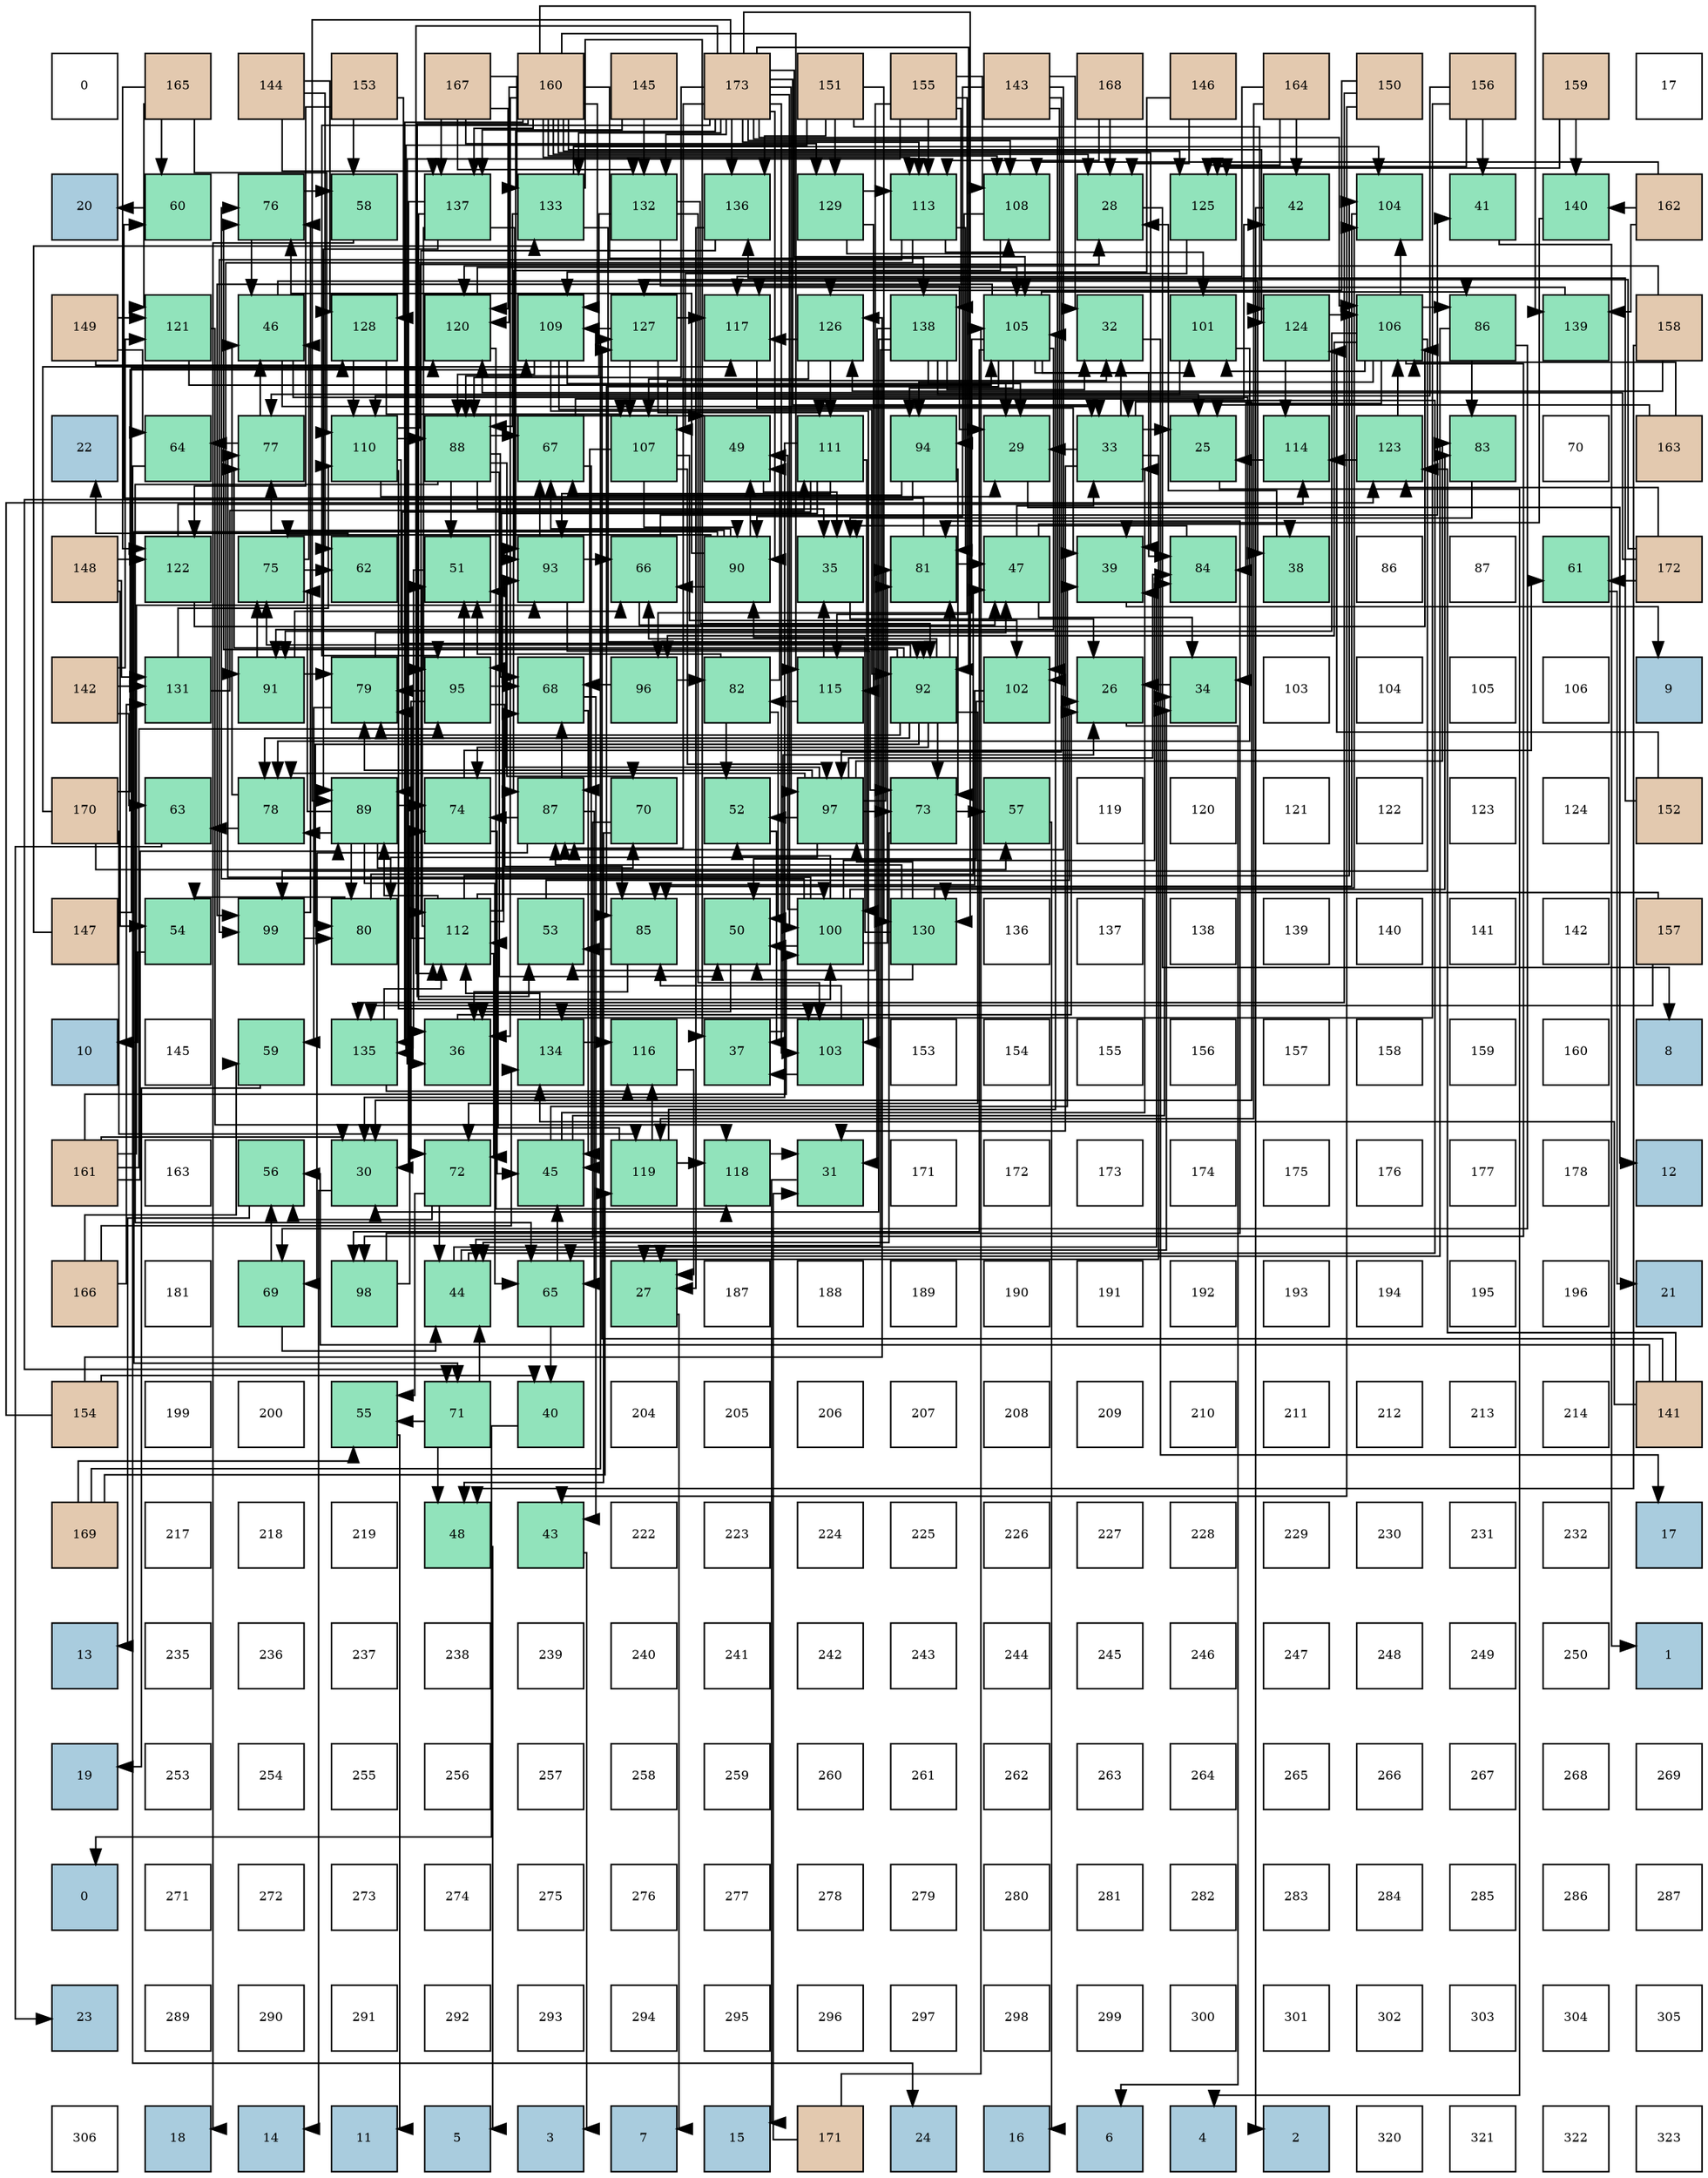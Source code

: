 digraph layout{
 rankdir=TB;
 splines=ortho;
 node [style=filled shape=square fixedsize=true width=0.6];
0[label="0", fontsize=8, fillcolor="#ffffff"];
1[label="165", fontsize=8, fillcolor="#e3c9af"];
2[label="144", fontsize=8, fillcolor="#e3c9af"];
3[label="153", fontsize=8, fillcolor="#e3c9af"];
4[label="167", fontsize=8, fillcolor="#e3c9af"];
5[label="160", fontsize=8, fillcolor="#e3c9af"];
6[label="145", fontsize=8, fillcolor="#e3c9af"];
7[label="173", fontsize=8, fillcolor="#e3c9af"];
8[label="151", fontsize=8, fillcolor="#e3c9af"];
9[label="155", fontsize=8, fillcolor="#e3c9af"];
10[label="143", fontsize=8, fillcolor="#e3c9af"];
11[label="168", fontsize=8, fillcolor="#e3c9af"];
12[label="146", fontsize=8, fillcolor="#e3c9af"];
13[label="164", fontsize=8, fillcolor="#e3c9af"];
14[label="150", fontsize=8, fillcolor="#e3c9af"];
15[label="156", fontsize=8, fillcolor="#e3c9af"];
16[label="159", fontsize=8, fillcolor="#e3c9af"];
17[label="17", fontsize=8, fillcolor="#ffffff"];
18[label="20", fontsize=8, fillcolor="#a9ccde"];
19[label="60", fontsize=8, fillcolor="#91e3bb"];
20[label="76", fontsize=8, fillcolor="#91e3bb"];
21[label="58", fontsize=8, fillcolor="#91e3bb"];
22[label="137", fontsize=8, fillcolor="#91e3bb"];
23[label="133", fontsize=8, fillcolor="#91e3bb"];
24[label="132", fontsize=8, fillcolor="#91e3bb"];
25[label="136", fontsize=8, fillcolor="#91e3bb"];
26[label="129", fontsize=8, fillcolor="#91e3bb"];
27[label="113", fontsize=8, fillcolor="#91e3bb"];
28[label="108", fontsize=8, fillcolor="#91e3bb"];
29[label="28", fontsize=8, fillcolor="#91e3bb"];
30[label="125", fontsize=8, fillcolor="#91e3bb"];
31[label="42", fontsize=8, fillcolor="#91e3bb"];
32[label="104", fontsize=8, fillcolor="#91e3bb"];
33[label="41", fontsize=8, fillcolor="#91e3bb"];
34[label="140", fontsize=8, fillcolor="#91e3bb"];
35[label="162", fontsize=8, fillcolor="#e3c9af"];
36[label="149", fontsize=8, fillcolor="#e3c9af"];
37[label="121", fontsize=8, fillcolor="#91e3bb"];
38[label="46", fontsize=8, fillcolor="#91e3bb"];
39[label="128", fontsize=8, fillcolor="#91e3bb"];
40[label="120", fontsize=8, fillcolor="#91e3bb"];
41[label="109", fontsize=8, fillcolor="#91e3bb"];
42[label="127", fontsize=8, fillcolor="#91e3bb"];
43[label="117", fontsize=8, fillcolor="#91e3bb"];
44[label="126", fontsize=8, fillcolor="#91e3bb"];
45[label="138", fontsize=8, fillcolor="#91e3bb"];
46[label="105", fontsize=8, fillcolor="#91e3bb"];
47[label="32", fontsize=8, fillcolor="#91e3bb"];
48[label="101", fontsize=8, fillcolor="#91e3bb"];
49[label="124", fontsize=8, fillcolor="#91e3bb"];
50[label="106", fontsize=8, fillcolor="#91e3bb"];
51[label="86", fontsize=8, fillcolor="#91e3bb"];
52[label="139", fontsize=8, fillcolor="#91e3bb"];
53[label="158", fontsize=8, fillcolor="#e3c9af"];
54[label="22", fontsize=8, fillcolor="#a9ccde"];
55[label="64", fontsize=8, fillcolor="#91e3bb"];
56[label="77", fontsize=8, fillcolor="#91e3bb"];
57[label="110", fontsize=8, fillcolor="#91e3bb"];
58[label="88", fontsize=8, fillcolor="#91e3bb"];
59[label="67", fontsize=8, fillcolor="#91e3bb"];
60[label="107", fontsize=8, fillcolor="#91e3bb"];
61[label="49", fontsize=8, fillcolor="#91e3bb"];
62[label="111", fontsize=8, fillcolor="#91e3bb"];
63[label="94", fontsize=8, fillcolor="#91e3bb"];
64[label="29", fontsize=8, fillcolor="#91e3bb"];
65[label="33", fontsize=8, fillcolor="#91e3bb"];
66[label="25", fontsize=8, fillcolor="#91e3bb"];
67[label="114", fontsize=8, fillcolor="#91e3bb"];
68[label="123", fontsize=8, fillcolor="#91e3bb"];
69[label="83", fontsize=8, fillcolor="#91e3bb"];
70[label="70", fontsize=8, fillcolor="#ffffff"];
71[label="163", fontsize=8, fillcolor="#e3c9af"];
72[label="148", fontsize=8, fillcolor="#e3c9af"];
73[label="122", fontsize=8, fillcolor="#91e3bb"];
74[label="75", fontsize=8, fillcolor="#91e3bb"];
75[label="62", fontsize=8, fillcolor="#91e3bb"];
76[label="51", fontsize=8, fillcolor="#91e3bb"];
77[label="93", fontsize=8, fillcolor="#91e3bb"];
78[label="66", fontsize=8, fillcolor="#91e3bb"];
79[label="90", fontsize=8, fillcolor="#91e3bb"];
80[label="35", fontsize=8, fillcolor="#91e3bb"];
81[label="81", fontsize=8, fillcolor="#91e3bb"];
82[label="47", fontsize=8, fillcolor="#91e3bb"];
83[label="39", fontsize=8, fillcolor="#91e3bb"];
84[label="84", fontsize=8, fillcolor="#91e3bb"];
85[label="38", fontsize=8, fillcolor="#91e3bb"];
86[label="86", fontsize=8, fillcolor="#ffffff"];
87[label="87", fontsize=8, fillcolor="#ffffff"];
88[label="61", fontsize=8, fillcolor="#91e3bb"];
89[label="172", fontsize=8, fillcolor="#e3c9af"];
90[label="142", fontsize=8, fillcolor="#e3c9af"];
91[label="131", fontsize=8, fillcolor="#91e3bb"];
92[label="91", fontsize=8, fillcolor="#91e3bb"];
93[label="79", fontsize=8, fillcolor="#91e3bb"];
94[label="95", fontsize=8, fillcolor="#91e3bb"];
95[label="68", fontsize=8, fillcolor="#91e3bb"];
96[label="96", fontsize=8, fillcolor="#91e3bb"];
97[label="82", fontsize=8, fillcolor="#91e3bb"];
98[label="115", fontsize=8, fillcolor="#91e3bb"];
99[label="92", fontsize=8, fillcolor="#91e3bb"];
100[label="102", fontsize=8, fillcolor="#91e3bb"];
101[label="26", fontsize=8, fillcolor="#91e3bb"];
102[label="34", fontsize=8, fillcolor="#91e3bb"];
103[label="103", fontsize=8, fillcolor="#ffffff"];
104[label="104", fontsize=8, fillcolor="#ffffff"];
105[label="105", fontsize=8, fillcolor="#ffffff"];
106[label="106", fontsize=8, fillcolor="#ffffff"];
107[label="9", fontsize=8, fillcolor="#a9ccde"];
108[label="170", fontsize=8, fillcolor="#e3c9af"];
109[label="63", fontsize=8, fillcolor="#91e3bb"];
110[label="78", fontsize=8, fillcolor="#91e3bb"];
111[label="89", fontsize=8, fillcolor="#91e3bb"];
112[label="74", fontsize=8, fillcolor="#91e3bb"];
113[label="87", fontsize=8, fillcolor="#91e3bb"];
114[label="70", fontsize=8, fillcolor="#91e3bb"];
115[label="52", fontsize=8, fillcolor="#91e3bb"];
116[label="97", fontsize=8, fillcolor="#91e3bb"];
117[label="73", fontsize=8, fillcolor="#91e3bb"];
118[label="57", fontsize=8, fillcolor="#91e3bb"];
119[label="119", fontsize=8, fillcolor="#ffffff"];
120[label="120", fontsize=8, fillcolor="#ffffff"];
121[label="121", fontsize=8, fillcolor="#ffffff"];
122[label="122", fontsize=8, fillcolor="#ffffff"];
123[label="123", fontsize=8, fillcolor="#ffffff"];
124[label="124", fontsize=8, fillcolor="#ffffff"];
125[label="152", fontsize=8, fillcolor="#e3c9af"];
126[label="147", fontsize=8, fillcolor="#e3c9af"];
127[label="54", fontsize=8, fillcolor="#91e3bb"];
128[label="99", fontsize=8, fillcolor="#91e3bb"];
129[label="80", fontsize=8, fillcolor="#91e3bb"];
130[label="112", fontsize=8, fillcolor="#91e3bb"];
131[label="53", fontsize=8, fillcolor="#91e3bb"];
132[label="85", fontsize=8, fillcolor="#91e3bb"];
133[label="50", fontsize=8, fillcolor="#91e3bb"];
134[label="100", fontsize=8, fillcolor="#91e3bb"];
135[label="130", fontsize=8, fillcolor="#91e3bb"];
136[label="136", fontsize=8, fillcolor="#ffffff"];
137[label="137", fontsize=8, fillcolor="#ffffff"];
138[label="138", fontsize=8, fillcolor="#ffffff"];
139[label="139", fontsize=8, fillcolor="#ffffff"];
140[label="140", fontsize=8, fillcolor="#ffffff"];
141[label="141", fontsize=8, fillcolor="#ffffff"];
142[label="142", fontsize=8, fillcolor="#ffffff"];
143[label="157", fontsize=8, fillcolor="#e3c9af"];
144[label="10", fontsize=8, fillcolor="#a9ccde"];
145[label="145", fontsize=8, fillcolor="#ffffff"];
146[label="59", fontsize=8, fillcolor="#91e3bb"];
147[label="135", fontsize=8, fillcolor="#91e3bb"];
148[label="36", fontsize=8, fillcolor="#91e3bb"];
149[label="134", fontsize=8, fillcolor="#91e3bb"];
150[label="116", fontsize=8, fillcolor="#91e3bb"];
151[label="37", fontsize=8, fillcolor="#91e3bb"];
152[label="103", fontsize=8, fillcolor="#91e3bb"];
153[label="153", fontsize=8, fillcolor="#ffffff"];
154[label="154", fontsize=8, fillcolor="#ffffff"];
155[label="155", fontsize=8, fillcolor="#ffffff"];
156[label="156", fontsize=8, fillcolor="#ffffff"];
157[label="157", fontsize=8, fillcolor="#ffffff"];
158[label="158", fontsize=8, fillcolor="#ffffff"];
159[label="159", fontsize=8, fillcolor="#ffffff"];
160[label="160", fontsize=8, fillcolor="#ffffff"];
161[label="8", fontsize=8, fillcolor="#a9ccde"];
162[label="161", fontsize=8, fillcolor="#e3c9af"];
163[label="163", fontsize=8, fillcolor="#ffffff"];
164[label="56", fontsize=8, fillcolor="#91e3bb"];
165[label="30", fontsize=8, fillcolor="#91e3bb"];
166[label="72", fontsize=8, fillcolor="#91e3bb"];
167[label="45", fontsize=8, fillcolor="#91e3bb"];
168[label="119", fontsize=8, fillcolor="#91e3bb"];
169[label="118", fontsize=8, fillcolor="#91e3bb"];
170[label="31", fontsize=8, fillcolor="#91e3bb"];
171[label="171", fontsize=8, fillcolor="#ffffff"];
172[label="172", fontsize=8, fillcolor="#ffffff"];
173[label="173", fontsize=8, fillcolor="#ffffff"];
174[label="174", fontsize=8, fillcolor="#ffffff"];
175[label="175", fontsize=8, fillcolor="#ffffff"];
176[label="176", fontsize=8, fillcolor="#ffffff"];
177[label="177", fontsize=8, fillcolor="#ffffff"];
178[label="178", fontsize=8, fillcolor="#ffffff"];
179[label="12", fontsize=8, fillcolor="#a9ccde"];
180[label="166", fontsize=8, fillcolor="#e3c9af"];
181[label="181", fontsize=8, fillcolor="#ffffff"];
182[label="69", fontsize=8, fillcolor="#91e3bb"];
183[label="98", fontsize=8, fillcolor="#91e3bb"];
184[label="44", fontsize=8, fillcolor="#91e3bb"];
185[label="65", fontsize=8, fillcolor="#91e3bb"];
186[label="27", fontsize=8, fillcolor="#91e3bb"];
187[label="187", fontsize=8, fillcolor="#ffffff"];
188[label="188", fontsize=8, fillcolor="#ffffff"];
189[label="189", fontsize=8, fillcolor="#ffffff"];
190[label="190", fontsize=8, fillcolor="#ffffff"];
191[label="191", fontsize=8, fillcolor="#ffffff"];
192[label="192", fontsize=8, fillcolor="#ffffff"];
193[label="193", fontsize=8, fillcolor="#ffffff"];
194[label="194", fontsize=8, fillcolor="#ffffff"];
195[label="195", fontsize=8, fillcolor="#ffffff"];
196[label="196", fontsize=8, fillcolor="#ffffff"];
197[label="21", fontsize=8, fillcolor="#a9ccde"];
198[label="154", fontsize=8, fillcolor="#e3c9af"];
199[label="199", fontsize=8, fillcolor="#ffffff"];
200[label="200", fontsize=8, fillcolor="#ffffff"];
201[label="55", fontsize=8, fillcolor="#91e3bb"];
202[label="71", fontsize=8, fillcolor="#91e3bb"];
203[label="40", fontsize=8, fillcolor="#91e3bb"];
204[label="204", fontsize=8, fillcolor="#ffffff"];
205[label="205", fontsize=8, fillcolor="#ffffff"];
206[label="206", fontsize=8, fillcolor="#ffffff"];
207[label="207", fontsize=8, fillcolor="#ffffff"];
208[label="208", fontsize=8, fillcolor="#ffffff"];
209[label="209", fontsize=8, fillcolor="#ffffff"];
210[label="210", fontsize=8, fillcolor="#ffffff"];
211[label="211", fontsize=8, fillcolor="#ffffff"];
212[label="212", fontsize=8, fillcolor="#ffffff"];
213[label="213", fontsize=8, fillcolor="#ffffff"];
214[label="214", fontsize=8, fillcolor="#ffffff"];
215[label="141", fontsize=8, fillcolor="#e3c9af"];
216[label="169", fontsize=8, fillcolor="#e3c9af"];
217[label="217", fontsize=8, fillcolor="#ffffff"];
218[label="218", fontsize=8, fillcolor="#ffffff"];
219[label="219", fontsize=8, fillcolor="#ffffff"];
220[label="48", fontsize=8, fillcolor="#91e3bb"];
221[label="43", fontsize=8, fillcolor="#91e3bb"];
222[label="222", fontsize=8, fillcolor="#ffffff"];
223[label="223", fontsize=8, fillcolor="#ffffff"];
224[label="224", fontsize=8, fillcolor="#ffffff"];
225[label="225", fontsize=8, fillcolor="#ffffff"];
226[label="226", fontsize=8, fillcolor="#ffffff"];
227[label="227", fontsize=8, fillcolor="#ffffff"];
228[label="228", fontsize=8, fillcolor="#ffffff"];
229[label="229", fontsize=8, fillcolor="#ffffff"];
230[label="230", fontsize=8, fillcolor="#ffffff"];
231[label="231", fontsize=8, fillcolor="#ffffff"];
232[label="232", fontsize=8, fillcolor="#ffffff"];
233[label="17", fontsize=8, fillcolor="#a9ccde"];
234[label="13", fontsize=8, fillcolor="#a9ccde"];
235[label="235", fontsize=8, fillcolor="#ffffff"];
236[label="236", fontsize=8, fillcolor="#ffffff"];
237[label="237", fontsize=8, fillcolor="#ffffff"];
238[label="238", fontsize=8, fillcolor="#ffffff"];
239[label="239", fontsize=8, fillcolor="#ffffff"];
240[label="240", fontsize=8, fillcolor="#ffffff"];
241[label="241", fontsize=8, fillcolor="#ffffff"];
242[label="242", fontsize=8, fillcolor="#ffffff"];
243[label="243", fontsize=8, fillcolor="#ffffff"];
244[label="244", fontsize=8, fillcolor="#ffffff"];
245[label="245", fontsize=8, fillcolor="#ffffff"];
246[label="246", fontsize=8, fillcolor="#ffffff"];
247[label="247", fontsize=8, fillcolor="#ffffff"];
248[label="248", fontsize=8, fillcolor="#ffffff"];
249[label="249", fontsize=8, fillcolor="#ffffff"];
250[label="250", fontsize=8, fillcolor="#ffffff"];
251[label="1", fontsize=8, fillcolor="#a9ccde"];
252[label="19", fontsize=8, fillcolor="#a9ccde"];
253[label="253", fontsize=8, fillcolor="#ffffff"];
254[label="254", fontsize=8, fillcolor="#ffffff"];
255[label="255", fontsize=8, fillcolor="#ffffff"];
256[label="256", fontsize=8, fillcolor="#ffffff"];
257[label="257", fontsize=8, fillcolor="#ffffff"];
258[label="258", fontsize=8, fillcolor="#ffffff"];
259[label="259", fontsize=8, fillcolor="#ffffff"];
260[label="260", fontsize=8, fillcolor="#ffffff"];
261[label="261", fontsize=8, fillcolor="#ffffff"];
262[label="262", fontsize=8, fillcolor="#ffffff"];
263[label="263", fontsize=8, fillcolor="#ffffff"];
264[label="264", fontsize=8, fillcolor="#ffffff"];
265[label="265", fontsize=8, fillcolor="#ffffff"];
266[label="266", fontsize=8, fillcolor="#ffffff"];
267[label="267", fontsize=8, fillcolor="#ffffff"];
268[label="268", fontsize=8, fillcolor="#ffffff"];
269[label="269", fontsize=8, fillcolor="#ffffff"];
270[label="0", fontsize=8, fillcolor="#a9ccde"];
271[label="271", fontsize=8, fillcolor="#ffffff"];
272[label="272", fontsize=8, fillcolor="#ffffff"];
273[label="273", fontsize=8, fillcolor="#ffffff"];
274[label="274", fontsize=8, fillcolor="#ffffff"];
275[label="275", fontsize=8, fillcolor="#ffffff"];
276[label="276", fontsize=8, fillcolor="#ffffff"];
277[label="277", fontsize=8, fillcolor="#ffffff"];
278[label="278", fontsize=8, fillcolor="#ffffff"];
279[label="279", fontsize=8, fillcolor="#ffffff"];
280[label="280", fontsize=8, fillcolor="#ffffff"];
281[label="281", fontsize=8, fillcolor="#ffffff"];
282[label="282", fontsize=8, fillcolor="#ffffff"];
283[label="283", fontsize=8, fillcolor="#ffffff"];
284[label="284", fontsize=8, fillcolor="#ffffff"];
285[label="285", fontsize=8, fillcolor="#ffffff"];
286[label="286", fontsize=8, fillcolor="#ffffff"];
287[label="287", fontsize=8, fillcolor="#ffffff"];
288[label="23", fontsize=8, fillcolor="#a9ccde"];
289[label="289", fontsize=8, fillcolor="#ffffff"];
290[label="290", fontsize=8, fillcolor="#ffffff"];
291[label="291", fontsize=8, fillcolor="#ffffff"];
292[label="292", fontsize=8, fillcolor="#ffffff"];
293[label="293", fontsize=8, fillcolor="#ffffff"];
294[label="294", fontsize=8, fillcolor="#ffffff"];
295[label="295", fontsize=8, fillcolor="#ffffff"];
296[label="296", fontsize=8, fillcolor="#ffffff"];
297[label="297", fontsize=8, fillcolor="#ffffff"];
298[label="298", fontsize=8, fillcolor="#ffffff"];
299[label="299", fontsize=8, fillcolor="#ffffff"];
300[label="300", fontsize=8, fillcolor="#ffffff"];
301[label="301", fontsize=8, fillcolor="#ffffff"];
302[label="302", fontsize=8, fillcolor="#ffffff"];
303[label="303", fontsize=8, fillcolor="#ffffff"];
304[label="304", fontsize=8, fillcolor="#ffffff"];
305[label="305", fontsize=8, fillcolor="#ffffff"];
306[label="306", fontsize=8, fillcolor="#ffffff"];
307[label="18", fontsize=8, fillcolor="#a9ccde"];
308[label="14", fontsize=8, fillcolor="#a9ccde"];
309[label="11", fontsize=8, fillcolor="#a9ccde"];
310[label="5", fontsize=8, fillcolor="#a9ccde"];
311[label="3", fontsize=8, fillcolor="#a9ccde"];
312[label="7", fontsize=8, fillcolor="#a9ccde"];
313[label="15", fontsize=8, fillcolor="#a9ccde"];
314[label="171", fontsize=8, fillcolor="#e3c9af"];
315[label="24", fontsize=8, fillcolor="#a9ccde"];
316[label="16", fontsize=8, fillcolor="#a9ccde"];
317[label="6", fontsize=8, fillcolor="#a9ccde"];
318[label="4", fontsize=8, fillcolor="#a9ccde"];
319[label="2", fontsize=8, fillcolor="#a9ccde"];
320[label="320", fontsize=8, fillcolor="#ffffff"];
321[label="321", fontsize=8, fillcolor="#ffffff"];
322[label="322", fontsize=8, fillcolor="#ffffff"];
323[label="323", fontsize=8, fillcolor="#ffffff"];
edge [constraint=false, style=vis];66 -> 318;
101 -> 317;
186 -> 312;
29 -> 161;
64 -> 179;
165 -> 308;
170 -> 313;
47 -> 233;
65 -> 66;
65 -> 186;
65 -> 64;
65 -> 165;
65 -> 170;
65 -> 47;
102 -> 101;
80 -> 101;
148 -> 101;
151 -> 101;
85 -> 29;
83 -> 107;
203 -> 270;
33 -> 251;
31 -> 319;
221 -> 311;
184 -> 65;
184 -> 102;
184 -> 83;
167 -> 65;
167 -> 102;
167 -> 83;
38 -> 65;
38 -> 102;
38 -> 85;
82 -> 65;
82 -> 102;
82 -> 85;
220 -> 310;
61 -> 80;
133 -> 148;
76 -> 148;
115 -> 151;
131 -> 101;
127 -> 144;
201 -> 309;
164 -> 234;
118 -> 316;
21 -> 307;
146 -> 252;
19 -> 18;
88 -> 197;
75 -> 54;
109 -> 288;
55 -> 315;
185 -> 203;
185 -> 167;
78 -> 33;
78 -> 82;
59 -> 31;
59 -> 167;
95 -> 221;
95 -> 167;
182 -> 184;
182 -> 164;
114 -> 184;
114 -> 220;
202 -> 184;
202 -> 220;
202 -> 201;
166 -> 184;
166 -> 201;
166 -> 164;
117 -> 184;
117 -> 118;
112 -> 167;
112 -> 88;
74 -> 38;
74 -> 75;
20 -> 38;
20 -> 21;
56 -> 38;
56 -> 55;
110 -> 38;
110 -> 109;
93 -> 82;
93 -> 146;
129 -> 82;
129 -> 127;
81 -> 82;
81 -> 19;
97 -> 61;
97 -> 133;
97 -> 76;
97 -> 115;
69 -> 80;
84 -> 80;
132 -> 148;
132 -> 131;
51 -> 185;
51 -> 182;
51 -> 69;
113 -> 185;
113 -> 95;
113 -> 182;
113 -> 112;
58 -> 80;
58 -> 61;
58 -> 133;
58 -> 76;
58 -> 185;
58 -> 59;
58 -> 95;
58 -> 114;
111 -> 185;
111 -> 114;
111 -> 112;
111 -> 74;
111 -> 110;
111 -> 129;
79 -> 61;
79 -> 78;
79 -> 59;
79 -> 202;
79 -> 74;
79 -> 20;
79 -> 56;
92 -> 78;
92 -> 74;
92 -> 93;
99 -> 78;
99 -> 166;
99 -> 117;
99 -> 112;
99 -> 74;
99 -> 20;
99 -> 56;
99 -> 110;
99 -> 93;
99 -> 129;
99 -> 81;
77 -> 78;
77 -> 59;
77 -> 117;
63 -> 59;
63 -> 202;
63 -> 117;
94 -> 76;
94 -> 95;
94 -> 166;
94 -> 93;
94 -> 132;
96 -> 95;
96 -> 97;
116 -> 76;
116 -> 115;
116 -> 117;
116 -> 110;
116 -> 93;
116 -> 129;
116 -> 81;
116 -> 69;
116 -> 84;
183 -> 112;
183 -> 81;
128 -> 20;
128 -> 129;
134 -> 61;
134 -> 133;
134 -> 115;
134 -> 20;
134 -> 56;
134 -> 81;
134 -> 69;
134 -> 84;
48 -> 56;
48 -> 110;
100 -> 133;
100 -> 132;
152 -> 151;
152 -> 132;
32 -> 132;
46 -> 84;
46 -> 132;
46 -> 51;
46 -> 92;
46 -> 63;
46 -> 96;
46 -> 183;
46 -> 128;
46 -> 48;
50 -> 84;
50 -> 51;
50 -> 92;
50 -> 63;
50 -> 96;
50 -> 183;
50 -> 128;
50 -> 48;
50 -> 32;
60 -> 47;
60 -> 113;
60 -> 79;
60 -> 116;
60 -> 100;
28 -> 113;
28 -> 63;
41 -> 64;
41 -> 58;
41 -> 99;
41 -> 152;
57 -> 29;
57 -> 64;
57 -> 58;
57 -> 99;
57 -> 152;
62 -> 165;
62 -> 111;
62 -> 77;
62 -> 94;
62 -> 134;
130 -> 76;
130 -> 95;
130 -> 166;
130 -> 93;
130 -> 111;
130 -> 77;
130 -> 134;
130 -> 32;
27 -> 81;
27 -> 92;
27 -> 128;
27 -> 48;
67 -> 66;
98 -> 80;
98 -> 97;
150 -> 186;
43 -> 83;
169 -> 170;
168 -> 46;
168 -> 130;
168 -> 150;
168 -> 169;
40 -> 46;
40 -> 169;
37 -> 46;
37 -> 169;
73 -> 50;
73 -> 67;
68 -> 50;
68 -> 67;
49 -> 50;
49 -> 67;
30 -> 60;
44 -> 60;
44 -> 62;
44 -> 43;
42 -> 60;
42 -> 41;
42 -> 62;
42 -> 43;
39 -> 60;
39 -> 57;
26 -> 28;
26 -> 27;
26 -> 98;
135 -> 133;
135 -> 113;
135 -> 79;
135 -> 116;
135 -> 32;
91 -> 57;
91 -> 62;
24 -> 64;
24 -> 58;
24 -> 99;
24 -> 152;
23 -> 151;
23 -> 58;
23 -> 99;
23 -> 32;
149 -> 130;
149 -> 150;
147 -> 130;
147 -> 150;
25 -> 186;
25 -> 130;
22 -> 165;
22 -> 111;
22 -> 77;
22 -> 94;
22 -> 134;
45 -> 66;
45 -> 186;
45 -> 64;
45 -> 165;
45 -> 170;
45 -> 47;
52 -> 43;
34 -> 83;
215 -> 164;
215 -> 68;
215 -> 42;
215 -> 149;
90 -> 109;
90 -> 37;
90 -> 91;
10 -> 47;
10 -> 113;
10 -> 79;
10 -> 116;
10 -> 100;
2 -> 75;
2 -> 39;
2 -> 22;
6 -> 24;
6 -> 22;
12 -> 29;
12 -> 41;
126 -> 40;
126 -> 23;
72 -> 127;
72 -> 73;
72 -> 91;
36 -> 55;
36 -> 37;
36 -> 39;
14 -> 221;
14 -> 44;
14 -> 147;
8 -> 49;
8 -> 26;
8 -> 135;
8 -> 147;
8 -> 25;
125 -> 49;
125 -> 25;
3 -> 21;
3 -> 73;
3 -> 39;
198 -> 203;
198 -> 68;
198 -> 44;
9 -> 148;
9 -> 131;
9 -> 28;
9 -> 27;
9 -> 98;
9 -> 45;
15 -> 33;
15 -> 57;
15 -> 30;
15 -> 149;
143 -> 135;
143 -> 147;
53 -> 220;
53 -> 40;
53 -> 44;
16 -> 30;
16 -> 34;
5 -> 29;
5 -> 148;
5 -> 83;
5 -> 131;
5 -> 28;
5 -> 41;
5 -> 27;
5 -> 98;
5 -> 40;
5 -> 49;
5 -> 30;
5 -> 147;
5 -> 22;
5 -> 45;
5 -> 52;
162 -> 165;
162 -> 111;
162 -> 77;
162 -> 94;
162 -> 134;
35 -> 28;
35 -> 52;
35 -> 34;
71 -> 66;
71 -> 50;
13 -> 31;
13 -> 43;
13 -> 168;
13 -> 30;
1 -> 19;
1 -> 57;
1 -> 37;
1 -> 73;
180 -> 146;
180 -> 91;
180 -> 149;
4 -> 40;
4 -> 26;
4 -> 24;
4 -> 23;
4 -> 22;
11 -> 29;
11 -> 27;
216 -> 201;
216 -> 168;
216 -> 42;
108 -> 118;
108 -> 41;
108 -> 43;
108 -> 168;
314 -> 170;
314 -> 46;
89 -> 88;
89 -> 40;
89 -> 68;
89 -> 42;
7 -> 65;
7 -> 113;
7 -> 58;
7 -> 111;
7 -> 79;
7 -> 99;
7 -> 77;
7 -> 94;
7 -> 116;
7 -> 134;
7 -> 100;
7 -> 152;
7 -> 46;
7 -> 50;
7 -> 28;
7 -> 130;
7 -> 27;
7 -> 135;
7 -> 24;
7 -> 23;
7 -> 25;
edge [constraint=true, style=invis];
0 -> 18 -> 36 -> 54 -> 72 -> 90 -> 108 -> 126 -> 144 -> 162 -> 180 -> 198 -> 216 -> 234 -> 252 -> 270 -> 288 -> 306;
1 -> 19 -> 37 -> 55 -> 73 -> 91 -> 109 -> 127 -> 145 -> 163 -> 181 -> 199 -> 217 -> 235 -> 253 -> 271 -> 289 -> 307;
2 -> 20 -> 38 -> 56 -> 74 -> 92 -> 110 -> 128 -> 146 -> 164 -> 182 -> 200 -> 218 -> 236 -> 254 -> 272 -> 290 -> 308;
3 -> 21 -> 39 -> 57 -> 75 -> 93 -> 111 -> 129 -> 147 -> 165 -> 183 -> 201 -> 219 -> 237 -> 255 -> 273 -> 291 -> 309;
4 -> 22 -> 40 -> 58 -> 76 -> 94 -> 112 -> 130 -> 148 -> 166 -> 184 -> 202 -> 220 -> 238 -> 256 -> 274 -> 292 -> 310;
5 -> 23 -> 41 -> 59 -> 77 -> 95 -> 113 -> 131 -> 149 -> 167 -> 185 -> 203 -> 221 -> 239 -> 257 -> 275 -> 293 -> 311;
6 -> 24 -> 42 -> 60 -> 78 -> 96 -> 114 -> 132 -> 150 -> 168 -> 186 -> 204 -> 222 -> 240 -> 258 -> 276 -> 294 -> 312;
7 -> 25 -> 43 -> 61 -> 79 -> 97 -> 115 -> 133 -> 151 -> 169 -> 187 -> 205 -> 223 -> 241 -> 259 -> 277 -> 295 -> 313;
8 -> 26 -> 44 -> 62 -> 80 -> 98 -> 116 -> 134 -> 152 -> 170 -> 188 -> 206 -> 224 -> 242 -> 260 -> 278 -> 296 -> 314;
9 -> 27 -> 45 -> 63 -> 81 -> 99 -> 117 -> 135 -> 153 -> 171 -> 189 -> 207 -> 225 -> 243 -> 261 -> 279 -> 297 -> 315;
10 -> 28 -> 46 -> 64 -> 82 -> 100 -> 118 -> 136 -> 154 -> 172 -> 190 -> 208 -> 226 -> 244 -> 262 -> 280 -> 298 -> 316;
11 -> 29 -> 47 -> 65 -> 83 -> 101 -> 119 -> 137 -> 155 -> 173 -> 191 -> 209 -> 227 -> 245 -> 263 -> 281 -> 299 -> 317;
12 -> 30 -> 48 -> 66 -> 84 -> 102 -> 120 -> 138 -> 156 -> 174 -> 192 -> 210 -> 228 -> 246 -> 264 -> 282 -> 300 -> 318;
13 -> 31 -> 49 -> 67 -> 85 -> 103 -> 121 -> 139 -> 157 -> 175 -> 193 -> 211 -> 229 -> 247 -> 265 -> 283 -> 301 -> 319;
14 -> 32 -> 50 -> 68 -> 86 -> 104 -> 122 -> 140 -> 158 -> 176 -> 194 -> 212 -> 230 -> 248 -> 266 -> 284 -> 302 -> 320;
15 -> 33 -> 51 -> 69 -> 87 -> 105 -> 123 -> 141 -> 159 -> 177 -> 195 -> 213 -> 231 -> 249 -> 267 -> 285 -> 303 -> 321;
16 -> 34 -> 52 -> 70 -> 88 -> 106 -> 124 -> 142 -> 160 -> 178 -> 196 -> 214 -> 232 -> 250 -> 268 -> 286 -> 304 -> 322;
17 -> 35 -> 53 -> 71 -> 89 -> 107 -> 125 -> 143 -> 161 -> 179 -> 197 -> 215 -> 233 -> 251 -> 269 -> 287 -> 305 -> 323;
rank = same {0 -> 1 -> 2 -> 3 -> 4 -> 5 -> 6 -> 7 -> 8 -> 9 -> 10 -> 11 -> 12 -> 13 -> 14 -> 15 -> 16 -> 17};
rank = same {18 -> 19 -> 20 -> 21 -> 22 -> 23 -> 24 -> 25 -> 26 -> 27 -> 28 -> 29 -> 30 -> 31 -> 32 -> 33 -> 34 -> 35};
rank = same {36 -> 37 -> 38 -> 39 -> 40 -> 41 -> 42 -> 43 -> 44 -> 45 -> 46 -> 47 -> 48 -> 49 -> 50 -> 51 -> 52 -> 53};
rank = same {54 -> 55 -> 56 -> 57 -> 58 -> 59 -> 60 -> 61 -> 62 -> 63 -> 64 -> 65 -> 66 -> 67 -> 68 -> 69 -> 70 -> 71};
rank = same {72 -> 73 -> 74 -> 75 -> 76 -> 77 -> 78 -> 79 -> 80 -> 81 -> 82 -> 83 -> 84 -> 85 -> 86 -> 87 -> 88 -> 89};
rank = same {90 -> 91 -> 92 -> 93 -> 94 -> 95 -> 96 -> 97 -> 98 -> 99 -> 100 -> 101 -> 102 -> 103 -> 104 -> 105 -> 106 -> 107};
rank = same {108 -> 109 -> 110 -> 111 -> 112 -> 113 -> 114 -> 115 -> 116 -> 117 -> 118 -> 119 -> 120 -> 121 -> 122 -> 123 -> 124 -> 125};
rank = same {126 -> 127 -> 128 -> 129 -> 130 -> 131 -> 132 -> 133 -> 134 -> 135 -> 136 -> 137 -> 138 -> 139 -> 140 -> 141 -> 142 -> 143};
rank = same {144 -> 145 -> 146 -> 147 -> 148 -> 149 -> 150 -> 151 -> 152 -> 153 -> 154 -> 155 -> 156 -> 157 -> 158 -> 159 -> 160 -> 161};
rank = same {162 -> 163 -> 164 -> 165 -> 166 -> 167 -> 168 -> 169 -> 170 -> 171 -> 172 -> 173 -> 174 -> 175 -> 176 -> 177 -> 178 -> 179};
rank = same {180 -> 181 -> 182 -> 183 -> 184 -> 185 -> 186 -> 187 -> 188 -> 189 -> 190 -> 191 -> 192 -> 193 -> 194 -> 195 -> 196 -> 197};
rank = same {198 -> 199 -> 200 -> 201 -> 202 -> 203 -> 204 -> 205 -> 206 -> 207 -> 208 -> 209 -> 210 -> 211 -> 212 -> 213 -> 214 -> 215};
rank = same {216 -> 217 -> 218 -> 219 -> 220 -> 221 -> 222 -> 223 -> 224 -> 225 -> 226 -> 227 -> 228 -> 229 -> 230 -> 231 -> 232 -> 233};
rank = same {234 -> 235 -> 236 -> 237 -> 238 -> 239 -> 240 -> 241 -> 242 -> 243 -> 244 -> 245 -> 246 -> 247 -> 248 -> 249 -> 250 -> 251};
rank = same {252 -> 253 -> 254 -> 255 -> 256 -> 257 -> 258 -> 259 -> 260 -> 261 -> 262 -> 263 -> 264 -> 265 -> 266 -> 267 -> 268 -> 269};
rank = same {270 -> 271 -> 272 -> 273 -> 274 -> 275 -> 276 -> 277 -> 278 -> 279 -> 280 -> 281 -> 282 -> 283 -> 284 -> 285 -> 286 -> 287};
rank = same {288 -> 289 -> 290 -> 291 -> 292 -> 293 -> 294 -> 295 -> 296 -> 297 -> 298 -> 299 -> 300 -> 301 -> 302 -> 303 -> 304 -> 305};
rank = same {306 -> 307 -> 308 -> 309 -> 310 -> 311 -> 312 -> 313 -> 314 -> 315 -> 316 -> 317 -> 318 -> 319 -> 320 -> 321 -> 322 -> 323};
}